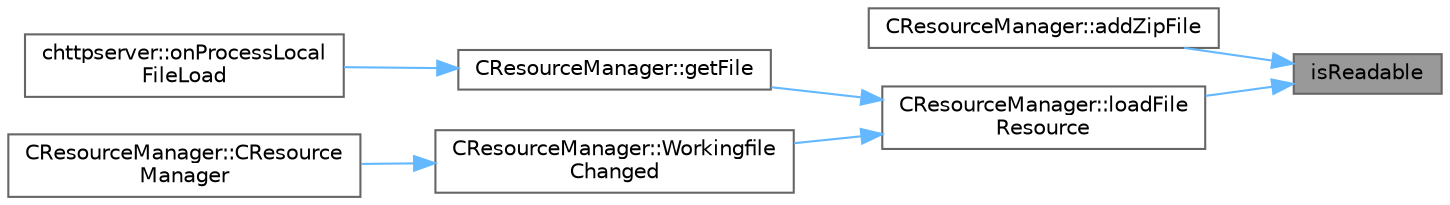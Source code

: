 digraph "isReadable"
{
 // LATEX_PDF_SIZE
  bgcolor="transparent";
  edge [fontname=Helvetica,fontsize=10,labelfontname=Helvetica,labelfontsize=10];
  node [fontname=Helvetica,fontsize=10,shape=box,height=0.2,width=0.4];
  rankdir="RL";
  Node1 [id="Node000001",label="isReadable",height=0.2,width=0.4,color="gray40", fillcolor="grey60", style="filled", fontcolor="black",tooltip="Returns true if the user can read the file; otherwise returns false."];
  Node1 -> Node2 [id="edge1_Node000001_Node000002",dir="back",color="steelblue1",style="solid",tooltip=" "];
  Node2 [id="Node000002",label="CResourceManager::addZipFile",height=0.2,width=0.4,color="grey40", fillcolor="white", style="filled",URL="$class_c_resource_manager.html#a2e27bc63fdd14bfb4afb34d0af4ef2f1",tooltip="添加 ZIP 文件"];
  Node1 -> Node3 [id="edge2_Node000001_Node000003",dir="back",color="steelblue1",style="solid",tooltip=" "];
  Node3 [id="Node000003",label="CResourceManager::loadFile\lResource",height=0.2,width=0.4,color="grey40", fillcolor="white", style="filled",URL="$class_c_resource_manager.html#a67add8a4e5c036fcd1bb19028746c150",tooltip="加载文件资源"];
  Node3 -> Node4 [id="edge3_Node000003_Node000004",dir="back",color="steelblue1",style="solid",tooltip=" "];
  Node4 [id="Node000004",label="CResourceManager::getFile",height=0.2,width=0.4,color="grey40", fillcolor="white", style="filled",URL="$class_c_resource_manager.html#ab1008d2784e4a61905cda1e24ec38111",tooltip="获取指定路径的文件资源"];
  Node4 -> Node5 [id="edge4_Node000004_Node000005",dir="back",color="steelblue1",style="solid",tooltip=" "];
  Node5 [id="Node000005",label="chttpserver::onProcessLocal\lFileLoad",height=0.2,width=0.4,color="grey40", fillcolor="white", style="filled",URL="$classchttpserver.html#a7f47ba6b730e696cad8c56eedb195c5a",tooltip="chttpserver::onProcessLocalFileLoad 处理内部文件导入"];
  Node3 -> Node6 [id="edge5_Node000003_Node000006",dir="back",color="steelblue1",style="solid",tooltip=" "];
  Node6 [id="Node000006",label="CResourceManager::Workingfile\lChanged",height=0.2,width=0.4,color="grey40", fillcolor="white", style="filled",URL="$class_c_resource_manager.html#adad0e8429435dfeac6a3c15162fdbeb8",tooltip="处理文件变化完成"];
  Node6 -> Node7 [id="edge6_Node000006_Node000007",dir="back",color="steelblue1",style="solid",tooltip=" "];
  Node7 [id="Node000007",label="CResourceManager::CResource\lManager",height=0.2,width=0.4,color="grey40", fillcolor="white", style="filled",URL="$class_c_resource_manager.html#a5671a29a1df6a6ba2c654053276c1f39",tooltip="构造函数"];
}
